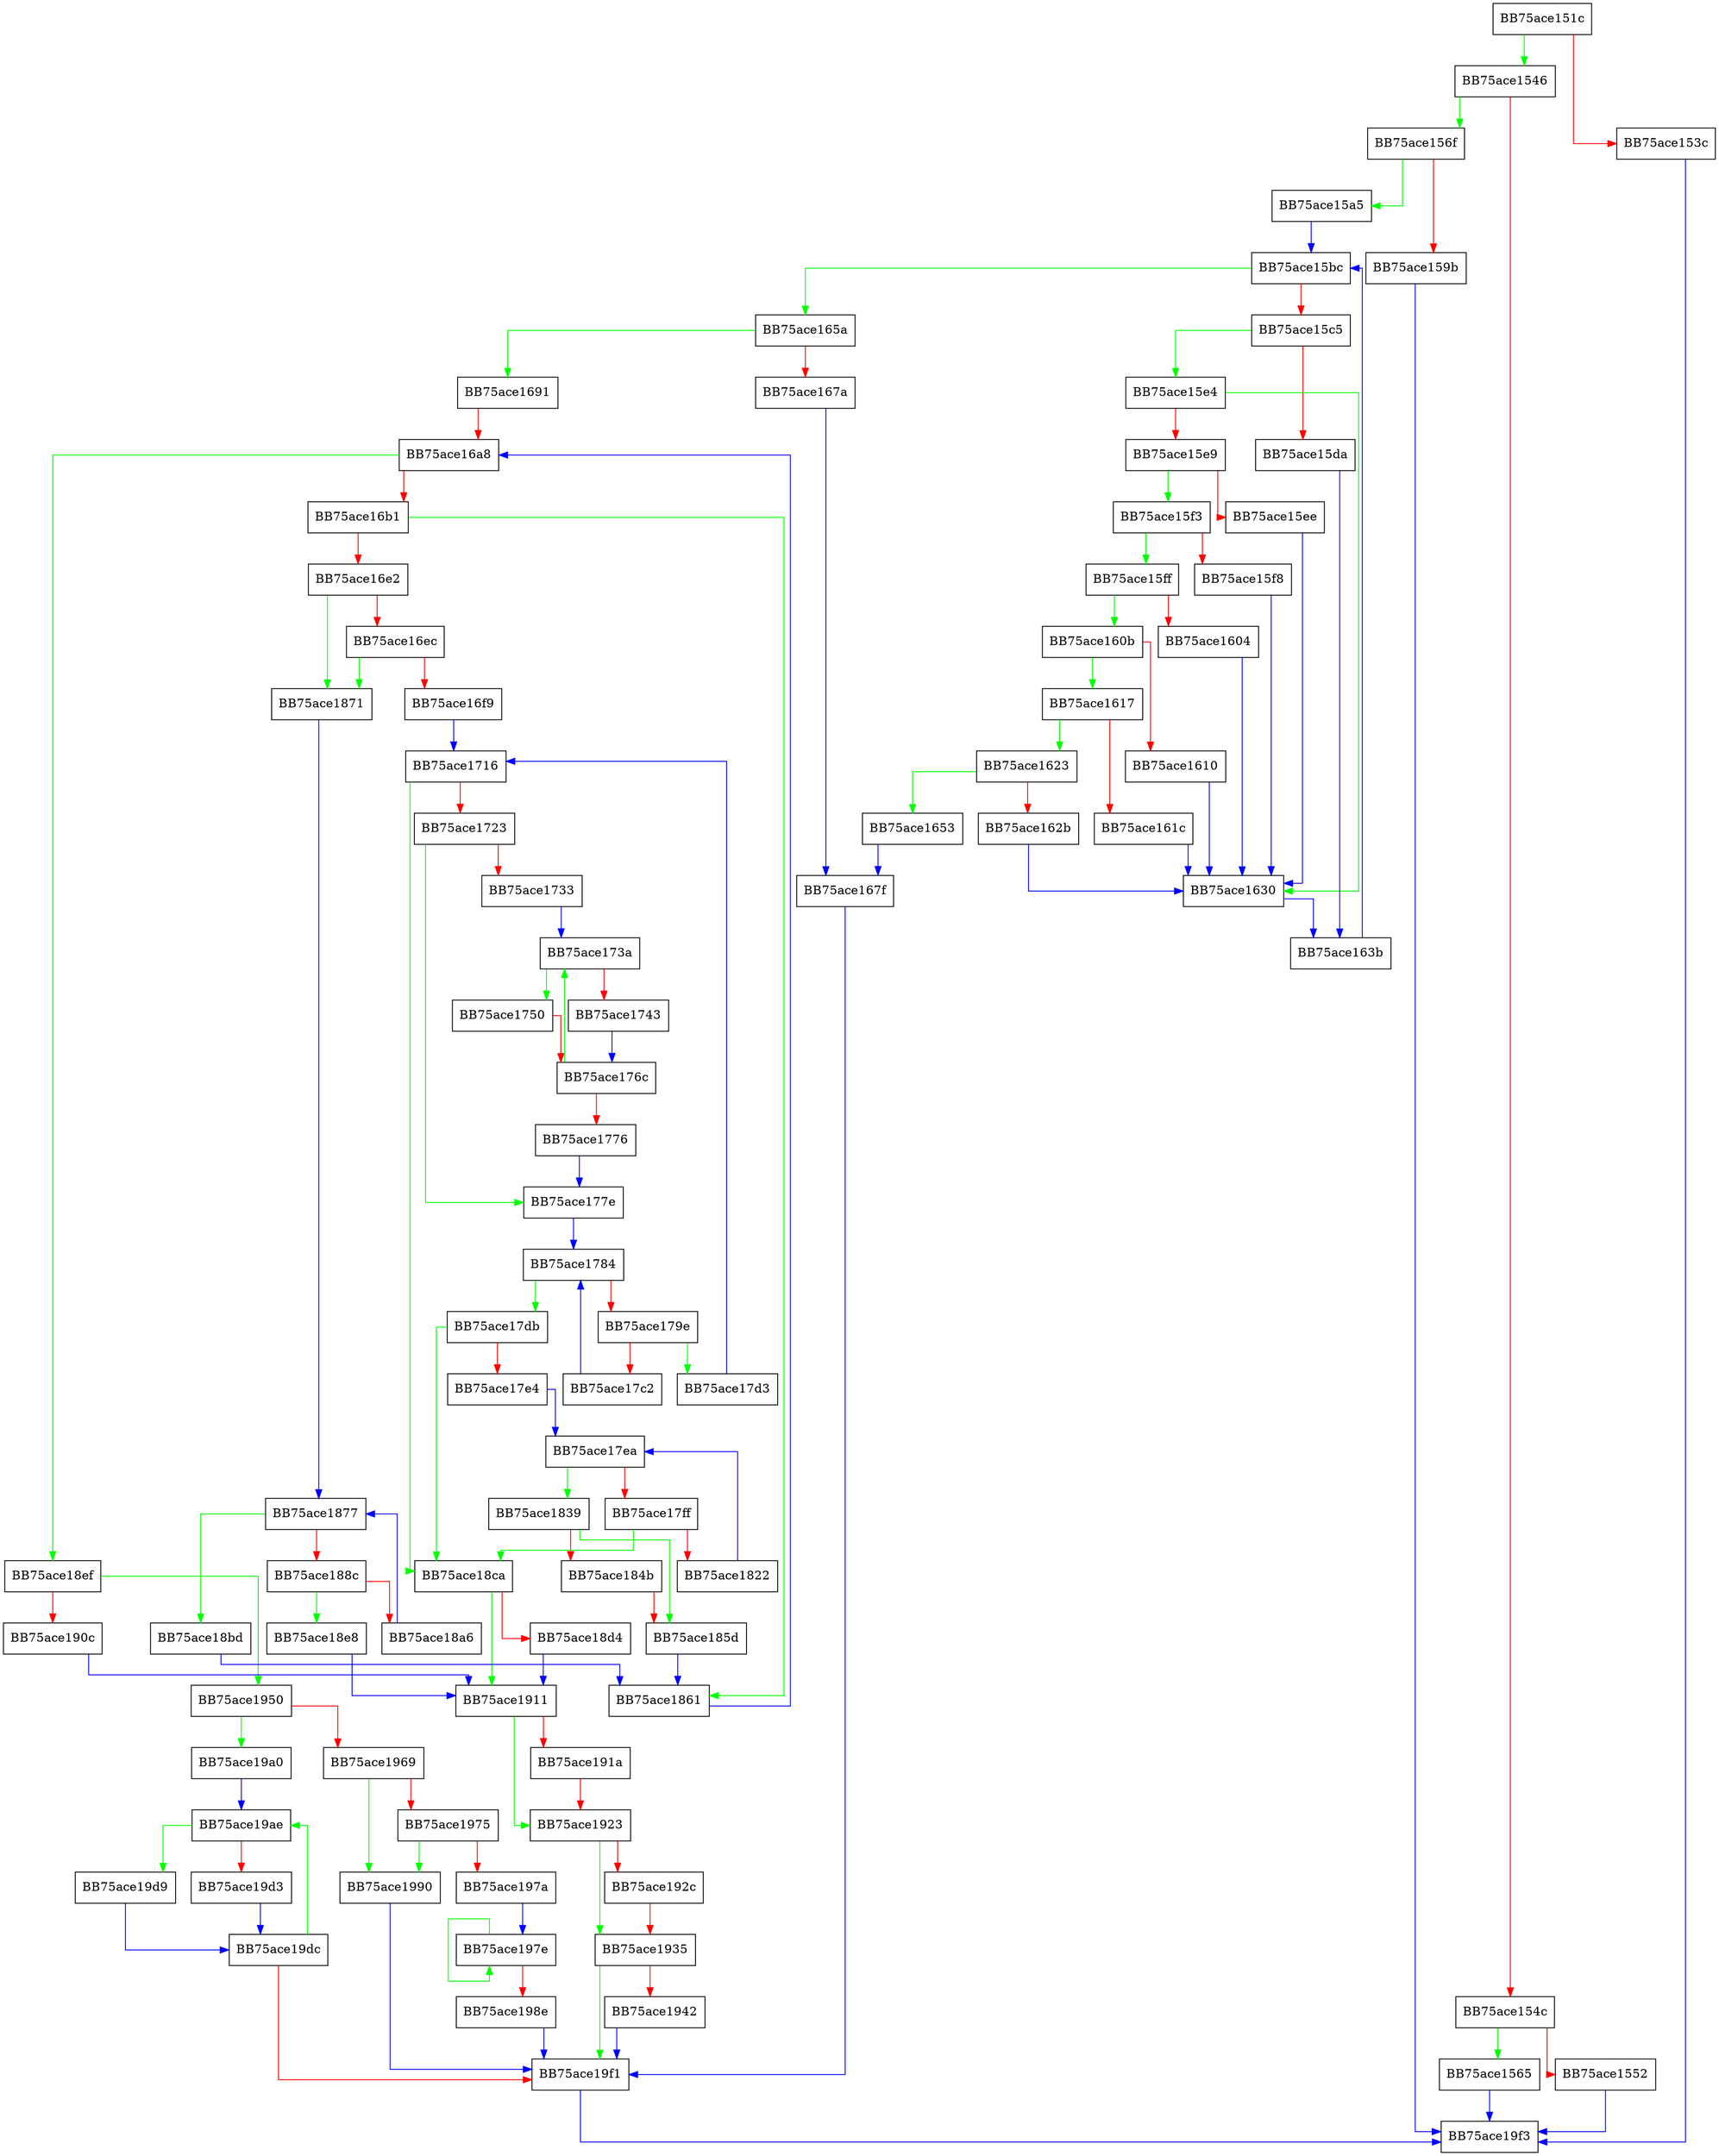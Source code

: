 digraph PFAC_createHashTable {
  node [shape="box"];
  graph [splines=ortho];
  BB75ace151c -> BB75ace1546 [color="green"];
  BB75ace151c -> BB75ace153c [color="red"];
  BB75ace153c -> BB75ace19f3 [color="blue"];
  BB75ace1546 -> BB75ace156f [color="green"];
  BB75ace1546 -> BB75ace154c [color="red"];
  BB75ace154c -> BB75ace1565 [color="green"];
  BB75ace154c -> BB75ace1552 [color="red"];
  BB75ace1552 -> BB75ace19f3 [color="blue"];
  BB75ace1565 -> BB75ace19f3 [color="blue"];
  BB75ace156f -> BB75ace15a5 [color="green"];
  BB75ace156f -> BB75ace159b [color="red"];
  BB75ace159b -> BB75ace19f3 [color="blue"];
  BB75ace15a5 -> BB75ace15bc [color="blue"];
  BB75ace15bc -> BB75ace165a [color="green"];
  BB75ace15bc -> BB75ace15c5 [color="red"];
  BB75ace15c5 -> BB75ace15e4 [color="green"];
  BB75ace15c5 -> BB75ace15da [color="red"];
  BB75ace15da -> BB75ace163b [color="blue"];
  BB75ace15e4 -> BB75ace1630 [color="green"];
  BB75ace15e4 -> BB75ace15e9 [color="red"];
  BB75ace15e9 -> BB75ace15f3 [color="green"];
  BB75ace15e9 -> BB75ace15ee [color="red"];
  BB75ace15ee -> BB75ace1630 [color="blue"];
  BB75ace15f3 -> BB75ace15ff [color="green"];
  BB75ace15f3 -> BB75ace15f8 [color="red"];
  BB75ace15f8 -> BB75ace1630 [color="blue"];
  BB75ace15ff -> BB75ace160b [color="green"];
  BB75ace15ff -> BB75ace1604 [color="red"];
  BB75ace1604 -> BB75ace1630 [color="blue"];
  BB75ace160b -> BB75ace1617 [color="green"];
  BB75ace160b -> BB75ace1610 [color="red"];
  BB75ace1610 -> BB75ace1630 [color="blue"];
  BB75ace1617 -> BB75ace1623 [color="green"];
  BB75ace1617 -> BB75ace161c [color="red"];
  BB75ace161c -> BB75ace1630 [color="blue"];
  BB75ace1623 -> BB75ace1653 [color="green"];
  BB75ace1623 -> BB75ace162b [color="red"];
  BB75ace162b -> BB75ace1630 [color="blue"];
  BB75ace1630 -> BB75ace163b [color="blue"];
  BB75ace163b -> BB75ace15bc [color="blue"];
  BB75ace1653 -> BB75ace167f [color="blue"];
  BB75ace165a -> BB75ace1691 [color="green"];
  BB75ace165a -> BB75ace167a [color="red"];
  BB75ace167a -> BB75ace167f [color="blue"];
  BB75ace167f -> BB75ace19f1 [color="blue"];
  BB75ace1691 -> BB75ace16a8 [color="red"];
  BB75ace16a8 -> BB75ace18ef [color="green"];
  BB75ace16a8 -> BB75ace16b1 [color="red"];
  BB75ace16b1 -> BB75ace1861 [color="green"];
  BB75ace16b1 -> BB75ace16e2 [color="red"];
  BB75ace16e2 -> BB75ace1871 [color="green"];
  BB75ace16e2 -> BB75ace16ec [color="red"];
  BB75ace16ec -> BB75ace1871 [color="green"];
  BB75ace16ec -> BB75ace16f9 [color="red"];
  BB75ace16f9 -> BB75ace1716 [color="blue"];
  BB75ace1716 -> BB75ace18ca [color="green"];
  BB75ace1716 -> BB75ace1723 [color="red"];
  BB75ace1723 -> BB75ace177e [color="green"];
  BB75ace1723 -> BB75ace1733 [color="red"];
  BB75ace1733 -> BB75ace173a [color="blue"];
  BB75ace173a -> BB75ace1750 [color="green"];
  BB75ace173a -> BB75ace1743 [color="red"];
  BB75ace1743 -> BB75ace176c [color="blue"];
  BB75ace1750 -> BB75ace176c [color="red"];
  BB75ace176c -> BB75ace173a [color="green"];
  BB75ace176c -> BB75ace1776 [color="red"];
  BB75ace1776 -> BB75ace177e [color="blue"];
  BB75ace177e -> BB75ace1784 [color="blue"];
  BB75ace1784 -> BB75ace17db [color="green"];
  BB75ace1784 -> BB75ace179e [color="red"];
  BB75ace179e -> BB75ace17d3 [color="green"];
  BB75ace179e -> BB75ace17c2 [color="red"];
  BB75ace17c2 -> BB75ace1784 [color="blue"];
  BB75ace17d3 -> BB75ace1716 [color="blue"];
  BB75ace17db -> BB75ace18ca [color="green"];
  BB75ace17db -> BB75ace17e4 [color="red"];
  BB75ace17e4 -> BB75ace17ea [color="blue"];
  BB75ace17ea -> BB75ace1839 [color="green"];
  BB75ace17ea -> BB75ace17ff [color="red"];
  BB75ace17ff -> BB75ace18ca [color="green"];
  BB75ace17ff -> BB75ace1822 [color="red"];
  BB75ace1822 -> BB75ace17ea [color="blue"];
  BB75ace1839 -> BB75ace185d [color="green"];
  BB75ace1839 -> BB75ace184b [color="red"];
  BB75ace184b -> BB75ace185d [color="red"];
  BB75ace185d -> BB75ace1861 [color="blue"];
  BB75ace1861 -> BB75ace16a8 [color="blue"];
  BB75ace1871 -> BB75ace1877 [color="blue"];
  BB75ace1877 -> BB75ace18bd [color="green"];
  BB75ace1877 -> BB75ace188c [color="red"];
  BB75ace188c -> BB75ace18e8 [color="green"];
  BB75ace188c -> BB75ace18a6 [color="red"];
  BB75ace18a6 -> BB75ace1877 [color="blue"];
  BB75ace18bd -> BB75ace1861 [color="blue"];
  BB75ace18ca -> BB75ace1911 [color="green"];
  BB75ace18ca -> BB75ace18d4 [color="red"];
  BB75ace18d4 -> BB75ace1911 [color="blue"];
  BB75ace18e8 -> BB75ace1911 [color="blue"];
  BB75ace18ef -> BB75ace1950 [color="green"];
  BB75ace18ef -> BB75ace190c [color="red"];
  BB75ace190c -> BB75ace1911 [color="blue"];
  BB75ace1911 -> BB75ace1923 [color="green"];
  BB75ace1911 -> BB75ace191a [color="red"];
  BB75ace191a -> BB75ace1923 [color="red"];
  BB75ace1923 -> BB75ace1935 [color="green"];
  BB75ace1923 -> BB75ace192c [color="red"];
  BB75ace192c -> BB75ace1935 [color="red"];
  BB75ace1935 -> BB75ace19f1 [color="green"];
  BB75ace1935 -> BB75ace1942 [color="red"];
  BB75ace1942 -> BB75ace19f1 [color="blue"];
  BB75ace1950 -> BB75ace19a0 [color="green"];
  BB75ace1950 -> BB75ace1969 [color="red"];
  BB75ace1969 -> BB75ace1990 [color="green"];
  BB75ace1969 -> BB75ace1975 [color="red"];
  BB75ace1975 -> BB75ace1990 [color="green"];
  BB75ace1975 -> BB75ace197a [color="red"];
  BB75ace197a -> BB75ace197e [color="blue"];
  BB75ace197e -> BB75ace197e [color="green"];
  BB75ace197e -> BB75ace198e [color="red"];
  BB75ace198e -> BB75ace19f1 [color="blue"];
  BB75ace1990 -> BB75ace19f1 [color="blue"];
  BB75ace19a0 -> BB75ace19ae [color="blue"];
  BB75ace19ae -> BB75ace19d9 [color="green"];
  BB75ace19ae -> BB75ace19d3 [color="red"];
  BB75ace19d3 -> BB75ace19dc [color="blue"];
  BB75ace19d9 -> BB75ace19dc [color="blue"];
  BB75ace19dc -> BB75ace19ae [color="green"];
  BB75ace19dc -> BB75ace19f1 [color="red"];
  BB75ace19f1 -> BB75ace19f3 [color="blue"];
}